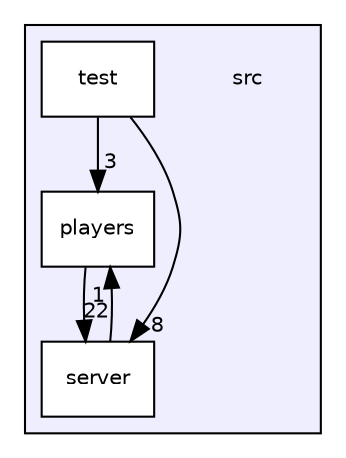 digraph "C:/Users/tangu/Documents/Perso/GitHub_perso/Projects/Gomoku/src" {
  compound=true
  node [ fontsize="10", fontname="Helvetica"];
  edge [ labelfontsize="10", labelfontname="Helvetica"];
  subgraph clusterdir_68267d1309a1af8e8297ef4c3efbcdba {
    graph [ bgcolor="#eeeeff", pencolor="black", label="" URL="dir_68267d1309a1af8e8297ef4c3efbcdba.html"];
    dir_68267d1309a1af8e8297ef4c3efbcdba [shape=plaintext label="src"];
  dir_3e72a3b57dc3879b770eea3465447b47 [shape=box label="players" fillcolor="white" style="filled" URL="dir_3e72a3b57dc3879b770eea3465447b47.html"];
  dir_075bb3ff235063c77951cd176d15a741 [shape=box label="server" fillcolor="white" style="filled" URL="dir_075bb3ff235063c77951cd176d15a741.html"];
  dir_120ed4da3e3217b1e7fc0b4f48568e79 [shape=box label="test" fillcolor="white" style="filled" URL="dir_120ed4da3e3217b1e7fc0b4f48568e79.html"];
  }
  dir_3e72a3b57dc3879b770eea3465447b47->dir_075bb3ff235063c77951cd176d15a741 [headlabel="22", labeldistance=1.5 headhref="dir_000001_000002.html"];
  dir_075bb3ff235063c77951cd176d15a741->dir_3e72a3b57dc3879b770eea3465447b47 [headlabel="1", labeldistance=1.5 headhref="dir_000002_000001.html"];
  dir_120ed4da3e3217b1e7fc0b4f48568e79->dir_075bb3ff235063c77951cd176d15a741 [headlabel="8", labeldistance=1.5 headhref="dir_000003_000002.html"];
  dir_120ed4da3e3217b1e7fc0b4f48568e79->dir_3e72a3b57dc3879b770eea3465447b47 [headlabel="3", labeldistance=1.5 headhref="dir_000003_000001.html"];
}
